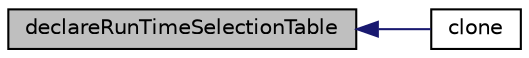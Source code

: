digraph "declareRunTimeSelectionTable"
{
  bgcolor="transparent";
  edge [fontname="Helvetica",fontsize="10",labelfontname="Helvetica",labelfontsize="10"];
  node [fontname="Helvetica",fontsize="10",shape=record];
  rankdir="LR";
  Node2166 [label="declareRunTimeSelectionTable",height=0.2,width=0.4,color="black", fillcolor="grey75", style="filled", fontcolor="black"];
  Node2166 -> Node2167 [dir="back",color="midnightblue",fontsize="10",style="solid",fontname="Helvetica"];
  Node2167 [label="clone",height=0.2,width=0.4,color="black",URL="$a26141.html#a9db3fb34bb24550c00a4378a3d1d8945",tooltip="Return clone. "];
}
